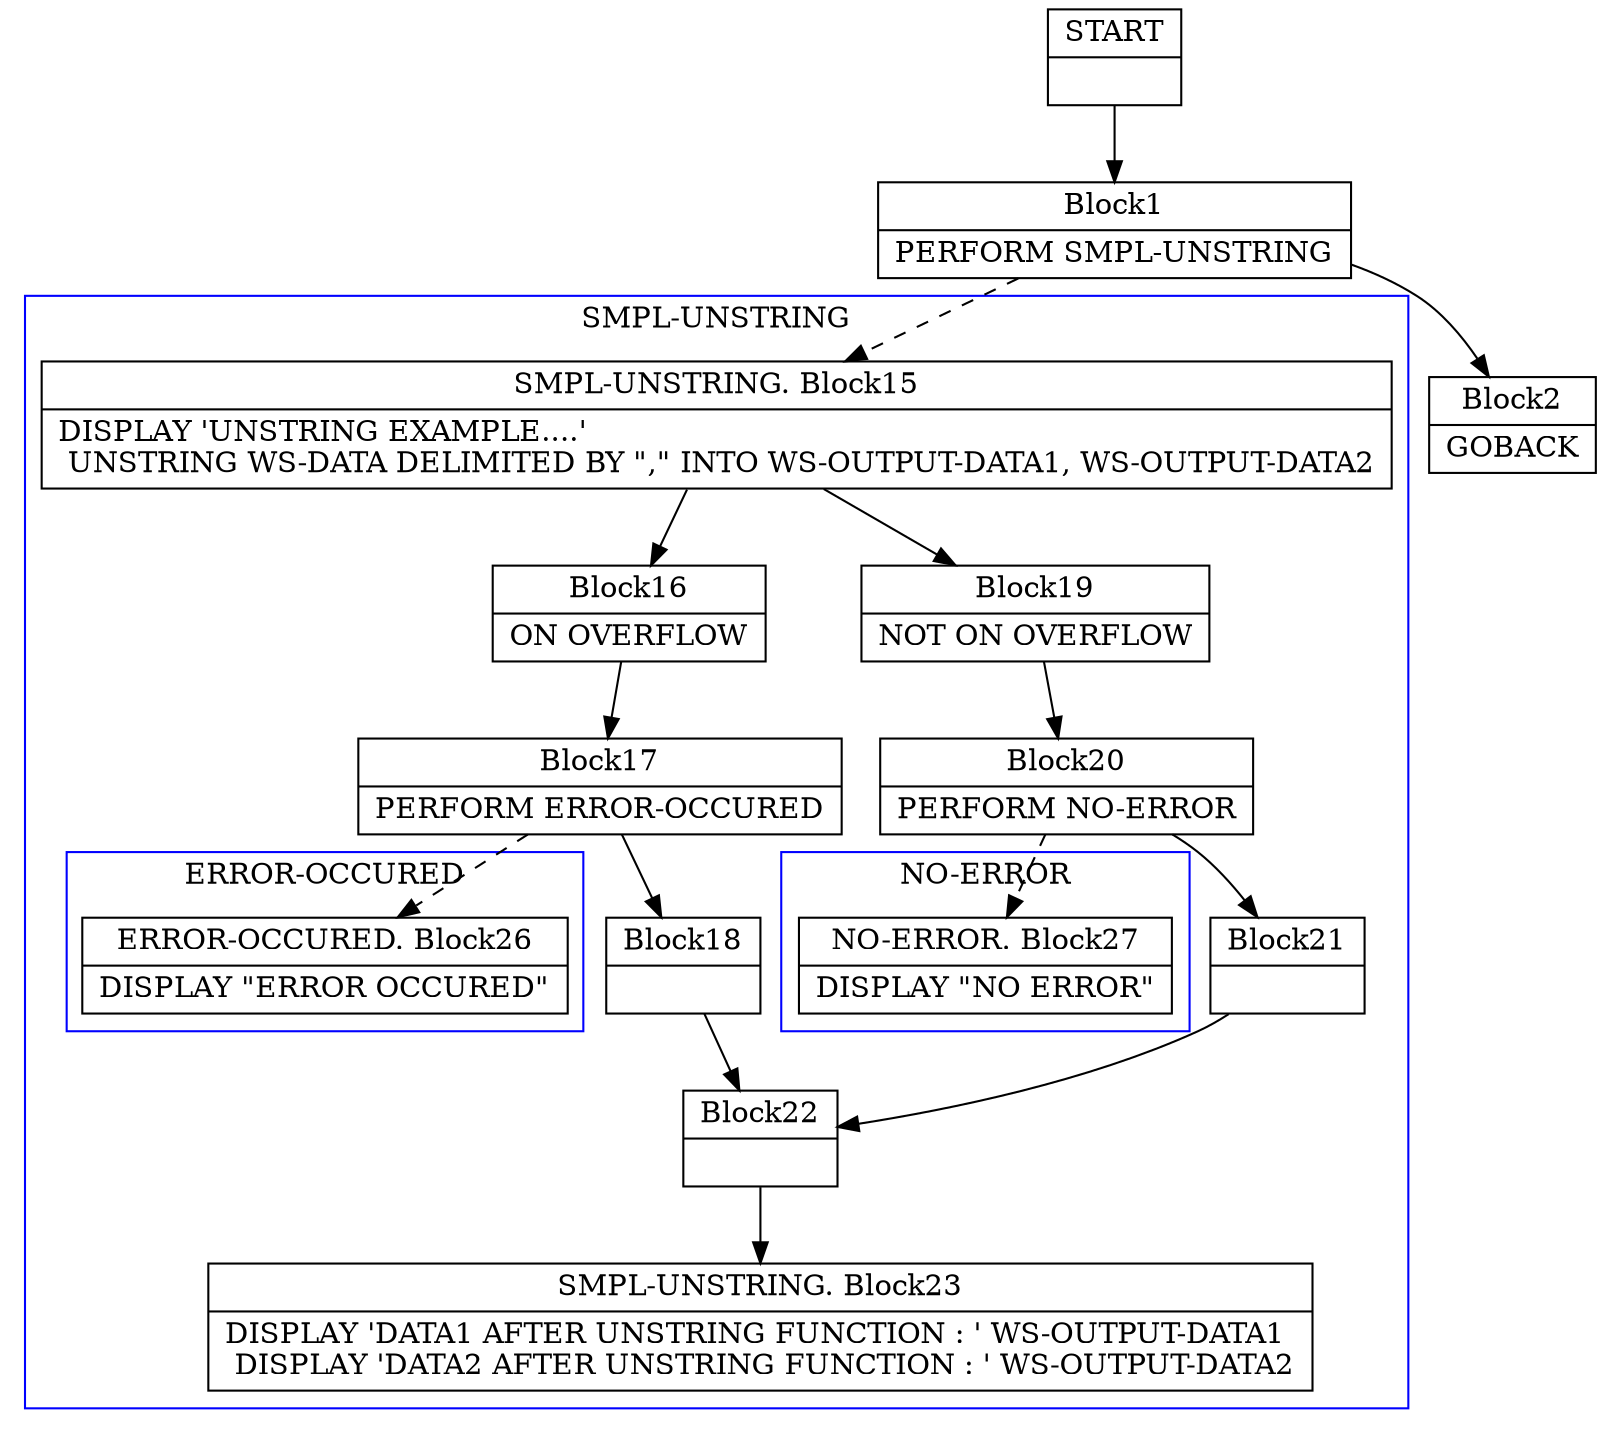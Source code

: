 digraph Cfg {
compound=true;
node [
shape = "record"
]

edge [
arrowtail = "empty"
]
Block0 [
label = "{START|}"
]
Block1 [
label = "{Block1|    PERFORM SMPL-UNSTRING\l}"
]
subgraph cluster_1{
color = blue;
label = "SMPL-UNSTRING";
Block15 [
label = "{SMPL-UNSTRING. Block15|    DISPLAY 'UNSTRING EXAMPLE....'\l    UNSTRING WS-DATA DELIMITED BY \",\"        INTO  WS-OUTPUT-DATA1, WS-OUTPUT-DATA2\l}"
]
Block16 [
label = "{Block16|      ON OVERFLOW\l}"
]
Block17 [
label = "{Block17|         PERFORM ERROR-OCCURED\l}"
]
subgraph cluster_2{
color = blue;
label = "ERROR-OCCURED";
Block26 [
label = "{ERROR-OCCURED. Block26|    DISPLAY \"ERROR OCCURED\"\l}"
]

}
Block17 -> Block26 [style=dashed]

Block18 [
label = "{Block18|}"
]
Block22 [
label = "{Block22|}"
]
Block23 [
label = "{SMPL-UNSTRING. Block23|    DISPLAY 'DATA1 AFTER UNSTRING FUNCTION : ' WS-OUTPUT-DATA1\l    DISPLAY 'DATA2 AFTER UNSTRING FUNCTION : ' WS-OUTPUT-DATA2\l}"
]
Block19 [
label = "{Block19|      NOT ON OVERFLOW\l}"
]
Block20 [
label = "{Block20|         PERFORM NO-ERROR\l}"
]
subgraph cluster_3{
color = blue;
label = "NO-ERROR";
Block27 [
label = "{NO-ERROR. Block27|    DISPLAY \"NO ERROR\"\l}"
]

}
Block20 -> Block27 [style=dashed]

Block21 [
label = "{Block21|}"
]

}
Block1 -> Block15 [style=dashed]

Block2 [
label = "{Block2|    GOBACK\l}"
]
Block0 -> Block1
Block15 -> Block16
Block15 -> Block19
Block16 -> Block17
Block17 -> Block18
Block18 -> Block22
Block22 -> Block23
Block19 -> Block20
Block20 -> Block21
Block21 -> Block22
Block1 -> Block2

}
